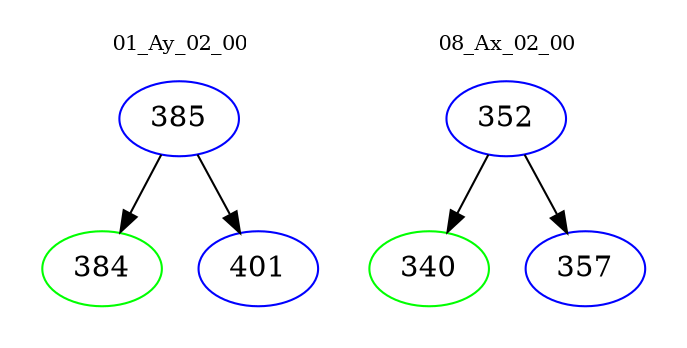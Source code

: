 digraph{
subgraph cluster_0 {
color = white
label = "01_Ay_02_00";
fontsize=10;
T0_385 [label="385", color="blue"]
T0_385 -> T0_384 [color="black"]
T0_384 [label="384", color="green"]
T0_385 -> T0_401 [color="black"]
T0_401 [label="401", color="blue"]
}
subgraph cluster_1 {
color = white
label = "08_Ax_02_00";
fontsize=10;
T1_352 [label="352", color="blue"]
T1_352 -> T1_340 [color="black"]
T1_340 [label="340", color="green"]
T1_352 -> T1_357 [color="black"]
T1_357 [label="357", color="blue"]
}
}
